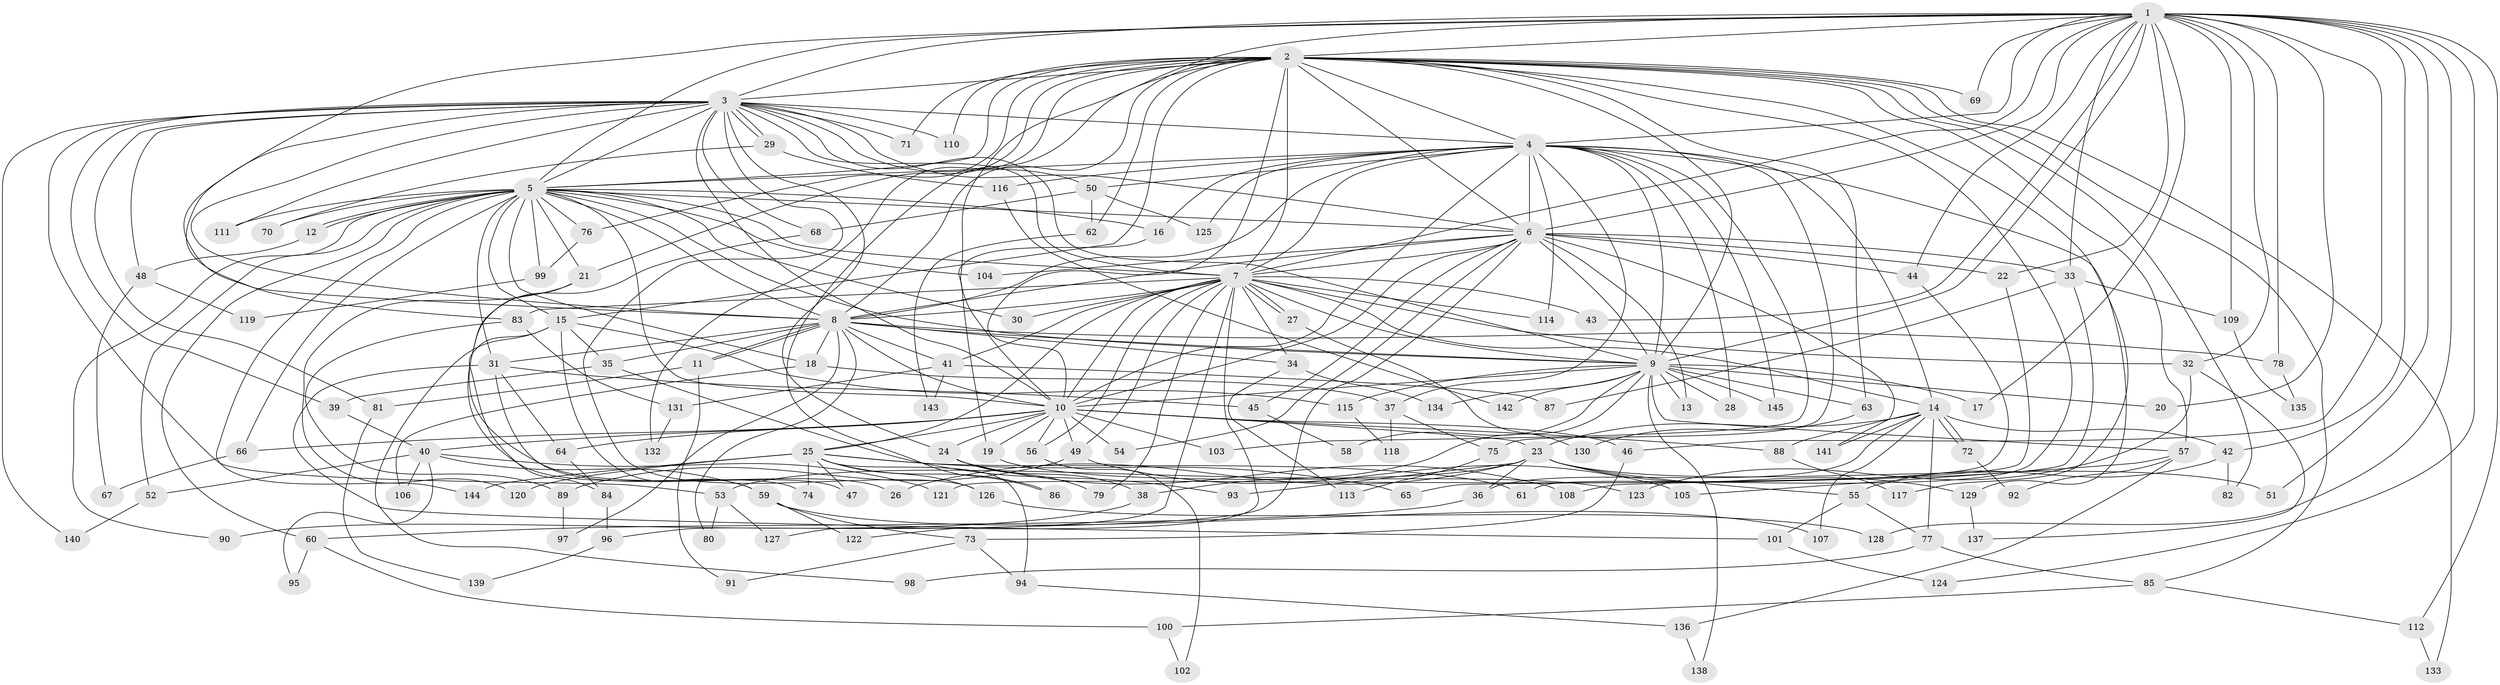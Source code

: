 // coarse degree distribution, {25: 0.01818181818181818, 24: 0.02727272727272727, 21: 0.01818181818181818, 31: 0.00909090909090909, 19: 0.01818181818181818, 5: 0.08181818181818182, 3: 0.22727272727272727, 2: 0.42727272727272725, 11: 0.00909090909090909, 4: 0.12727272727272726, 9: 0.00909090909090909, 12: 0.00909090909090909, 6: 0.00909090909090909, 7: 0.00909090909090909}
// Generated by graph-tools (version 1.1) at 2025/23/03/03/25 07:23:47]
// undirected, 145 vertices, 315 edges
graph export_dot {
graph [start="1"]
  node [color=gray90,style=filled];
  1;
  2;
  3;
  4;
  5;
  6;
  7;
  8;
  9;
  10;
  11;
  12;
  13;
  14;
  15;
  16;
  17;
  18;
  19;
  20;
  21;
  22;
  23;
  24;
  25;
  26;
  27;
  28;
  29;
  30;
  31;
  32;
  33;
  34;
  35;
  36;
  37;
  38;
  39;
  40;
  41;
  42;
  43;
  44;
  45;
  46;
  47;
  48;
  49;
  50;
  51;
  52;
  53;
  54;
  55;
  56;
  57;
  58;
  59;
  60;
  61;
  62;
  63;
  64;
  65;
  66;
  67;
  68;
  69;
  70;
  71;
  72;
  73;
  74;
  75;
  76;
  77;
  78;
  79;
  80;
  81;
  82;
  83;
  84;
  85;
  86;
  87;
  88;
  89;
  90;
  91;
  92;
  93;
  94;
  95;
  96;
  97;
  98;
  99;
  100;
  101;
  102;
  103;
  104;
  105;
  106;
  107;
  108;
  109;
  110;
  111;
  112;
  113;
  114;
  115;
  116;
  117;
  118;
  119;
  120;
  121;
  122;
  123;
  124;
  125;
  126;
  127;
  128;
  129;
  130;
  131;
  132;
  133;
  134;
  135;
  136;
  137;
  138;
  139;
  140;
  141;
  142;
  143;
  144;
  145;
  1 -- 2;
  1 -- 3;
  1 -- 4;
  1 -- 5;
  1 -- 6;
  1 -- 7;
  1 -- 8;
  1 -- 9;
  1 -- 10;
  1 -- 17;
  1 -- 20;
  1 -- 22;
  1 -- 32;
  1 -- 33;
  1 -- 42;
  1 -- 43;
  1 -- 44;
  1 -- 46;
  1 -- 51;
  1 -- 69;
  1 -- 78;
  1 -- 109;
  1 -- 112;
  1 -- 124;
  1 -- 128;
  2 -- 3;
  2 -- 4;
  2 -- 5;
  2 -- 6;
  2 -- 7;
  2 -- 8;
  2 -- 9;
  2 -- 10;
  2 -- 15;
  2 -- 21;
  2 -- 57;
  2 -- 61;
  2 -- 62;
  2 -- 63;
  2 -- 69;
  2 -- 71;
  2 -- 76;
  2 -- 82;
  2 -- 85;
  2 -- 86;
  2 -- 110;
  2 -- 117;
  2 -- 132;
  2 -- 133;
  3 -- 4;
  3 -- 5;
  3 -- 6;
  3 -- 7;
  3 -- 8;
  3 -- 9;
  3 -- 10;
  3 -- 24;
  3 -- 29;
  3 -- 29;
  3 -- 39;
  3 -- 48;
  3 -- 50;
  3 -- 53;
  3 -- 68;
  3 -- 71;
  3 -- 81;
  3 -- 83;
  3 -- 110;
  3 -- 111;
  3 -- 126;
  3 -- 140;
  4 -- 5;
  4 -- 6;
  4 -- 7;
  4 -- 8;
  4 -- 9;
  4 -- 10;
  4 -- 14;
  4 -- 16;
  4 -- 28;
  4 -- 37;
  4 -- 50;
  4 -- 75;
  4 -- 103;
  4 -- 114;
  4 -- 116;
  4 -- 125;
  4 -- 129;
  4 -- 145;
  5 -- 6;
  5 -- 7;
  5 -- 8;
  5 -- 9;
  5 -- 10;
  5 -- 12;
  5 -- 12;
  5 -- 15;
  5 -- 16;
  5 -- 18;
  5 -- 21;
  5 -- 30;
  5 -- 31;
  5 -- 52;
  5 -- 60;
  5 -- 66;
  5 -- 70;
  5 -- 76;
  5 -- 90;
  5 -- 99;
  5 -- 104;
  5 -- 111;
  5 -- 144;
  6 -- 7;
  6 -- 8;
  6 -- 9;
  6 -- 10;
  6 -- 13;
  6 -- 22;
  6 -- 33;
  6 -- 44;
  6 -- 45;
  6 -- 54;
  6 -- 104;
  6 -- 122;
  6 -- 141;
  7 -- 8;
  7 -- 9;
  7 -- 10;
  7 -- 14;
  7 -- 25;
  7 -- 27;
  7 -- 27;
  7 -- 30;
  7 -- 32;
  7 -- 34;
  7 -- 41;
  7 -- 43;
  7 -- 49;
  7 -- 56;
  7 -- 79;
  7 -- 83;
  7 -- 96;
  7 -- 114;
  7 -- 127;
  8 -- 9;
  8 -- 10;
  8 -- 11;
  8 -- 11;
  8 -- 18;
  8 -- 31;
  8 -- 34;
  8 -- 35;
  8 -- 41;
  8 -- 78;
  8 -- 80;
  8 -- 97;
  9 -- 10;
  9 -- 13;
  9 -- 17;
  9 -- 20;
  9 -- 28;
  9 -- 38;
  9 -- 57;
  9 -- 58;
  9 -- 63;
  9 -- 115;
  9 -- 134;
  9 -- 138;
  9 -- 142;
  9 -- 145;
  10 -- 19;
  10 -- 23;
  10 -- 24;
  10 -- 25;
  10 -- 40;
  10 -- 46;
  10 -- 49;
  10 -- 54;
  10 -- 56;
  10 -- 64;
  10 -- 66;
  10 -- 88;
  10 -- 103;
  11 -- 81;
  11 -- 91;
  12 -- 48;
  14 -- 23;
  14 -- 36;
  14 -- 42;
  14 -- 72;
  14 -- 72;
  14 -- 77;
  14 -- 88;
  14 -- 107;
  14 -- 141;
  15 -- 35;
  15 -- 59;
  15 -- 84;
  15 -- 98;
  15 -- 115;
  16 -- 19;
  18 -- 37;
  18 -- 106;
  19 -- 123;
  21 -- 26;
  21 -- 120;
  22 -- 65;
  23 -- 26;
  23 -- 36;
  23 -- 51;
  23 -- 53;
  23 -- 55;
  23 -- 93;
  23 -- 129;
  24 -- 38;
  24 -- 79;
  24 -- 108;
  25 -- 47;
  25 -- 61;
  25 -- 65;
  25 -- 74;
  25 -- 86;
  25 -- 94;
  25 -- 120;
  25 -- 126;
  25 -- 144;
  27 -- 130;
  29 -- 70;
  29 -- 116;
  31 -- 45;
  31 -- 47;
  31 -- 64;
  31 -- 101;
  32 -- 123;
  32 -- 137;
  33 -- 87;
  33 -- 108;
  33 -- 109;
  34 -- 113;
  34 -- 134;
  35 -- 39;
  35 -- 93;
  36 -- 60;
  37 -- 75;
  37 -- 118;
  38 -- 90;
  39 -- 40;
  40 -- 52;
  40 -- 59;
  40 -- 95;
  40 -- 106;
  40 -- 121;
  41 -- 87;
  41 -- 131;
  41 -- 143;
  42 -- 55;
  42 -- 82;
  44 -- 121;
  45 -- 58;
  46 -- 73;
  48 -- 67;
  48 -- 119;
  49 -- 89;
  49 -- 105;
  50 -- 62;
  50 -- 68;
  50 -- 125;
  52 -- 140;
  53 -- 80;
  53 -- 127;
  55 -- 77;
  55 -- 101;
  56 -- 102;
  57 -- 92;
  57 -- 105;
  57 -- 136;
  59 -- 73;
  59 -- 107;
  59 -- 122;
  60 -- 95;
  60 -- 100;
  62 -- 143;
  63 -- 130;
  64 -- 84;
  66 -- 67;
  68 -- 74;
  72 -- 92;
  73 -- 91;
  73 -- 94;
  75 -- 113;
  76 -- 99;
  77 -- 85;
  77 -- 98;
  78 -- 135;
  81 -- 139;
  83 -- 89;
  83 -- 131;
  84 -- 96;
  85 -- 100;
  85 -- 112;
  88 -- 117;
  89 -- 97;
  94 -- 136;
  96 -- 139;
  99 -- 119;
  100 -- 102;
  101 -- 124;
  109 -- 135;
  112 -- 133;
  115 -- 118;
  116 -- 142;
  126 -- 128;
  129 -- 137;
  131 -- 132;
  136 -- 138;
}
